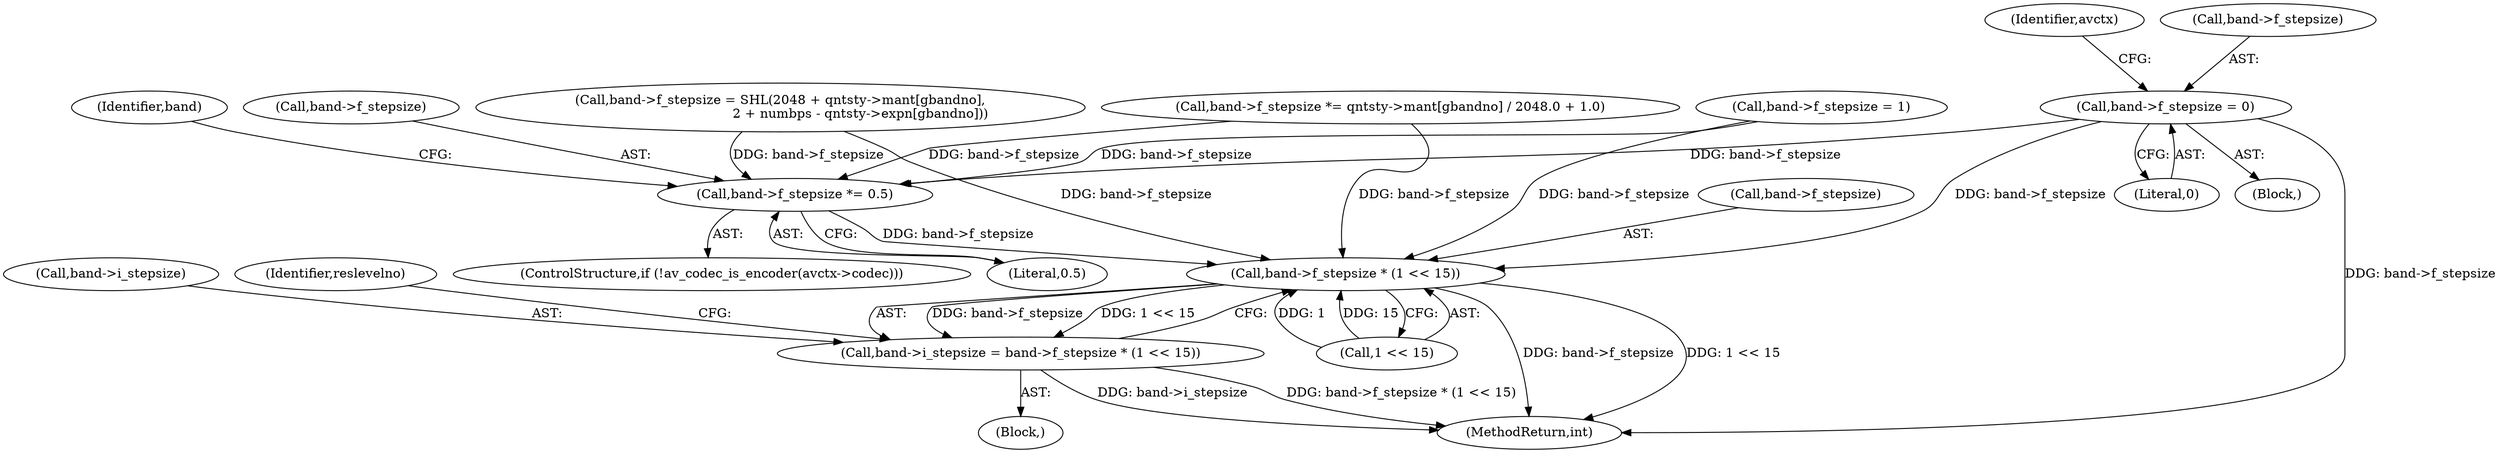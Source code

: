 digraph "0_FFmpeg_912ce9dd2080c5837285a471d750fa311e09b555_0@pointer" {
"1000630" [label="(Call,band->f_stepsize = 0)"];
"1000646" [label="(Call,band->f_stepsize *= 0.5)"];
"1000655" [label="(Call,band->f_stepsize * (1 << 15))"];
"1000651" [label="(Call,band->i_stepsize = band->f_stepsize * (1 << 15))"];
"1000647" [label="(Call,band->f_stepsize)"];
"1000651" [label="(Call,band->i_stepsize = band->f_stepsize * (1 << 15))"];
"1000650" [label="(Literal,0.5)"];
"1000646" [label="(Call,band->f_stepsize *= 0.5)"];
"1000656" [label="(Call,band->f_stepsize)"];
"1000640" [label="(ControlStructure,if (!av_codec_is_encoder(avctx->codec)))"];
"1000615" [label="(Call,band->f_stepsize *= qntsty->mant[gbandno] / 2048.0 + 1.0)"];
"1000664" [label="(Identifier,reslevelno)"];
"1000636" [label="(Identifier,avctx)"];
"1000552" [label="(Call,band->f_stepsize = 1)"];
"1000659" [label="(Call,1 << 15)"];
"1000653" [label="(Identifier,band)"];
"1000532" [label="(Block,)"];
"1000634" [label="(Literal,0)"];
"1000548" [label="(Block,)"];
"1000655" [label="(Call,band->f_stepsize * (1 << 15))"];
"1000652" [label="(Call,band->i_stepsize)"];
"1000630" [label="(Call,band->f_stepsize = 0)"];
"1000576" [label="(Call,band->f_stepsize = SHL(2048 + qntsty->mant[gbandno],\n                                       2 + numbps - qntsty->expn[gbandno]))"];
"1000631" [label="(Call,band->f_stepsize)"];
"1001573" [label="(MethodReturn,int)"];
"1000630" -> "1000548"  [label="AST: "];
"1000630" -> "1000634"  [label="CFG: "];
"1000631" -> "1000630"  [label="AST: "];
"1000634" -> "1000630"  [label="AST: "];
"1000636" -> "1000630"  [label="CFG: "];
"1000630" -> "1001573"  [label="DDG: band->f_stepsize"];
"1000630" -> "1000646"  [label="DDG: band->f_stepsize"];
"1000630" -> "1000655"  [label="DDG: band->f_stepsize"];
"1000646" -> "1000640"  [label="AST: "];
"1000646" -> "1000650"  [label="CFG: "];
"1000647" -> "1000646"  [label="AST: "];
"1000650" -> "1000646"  [label="AST: "];
"1000653" -> "1000646"  [label="CFG: "];
"1000552" -> "1000646"  [label="DDG: band->f_stepsize"];
"1000576" -> "1000646"  [label="DDG: band->f_stepsize"];
"1000615" -> "1000646"  [label="DDG: band->f_stepsize"];
"1000646" -> "1000655"  [label="DDG: band->f_stepsize"];
"1000655" -> "1000651"  [label="AST: "];
"1000655" -> "1000659"  [label="CFG: "];
"1000656" -> "1000655"  [label="AST: "];
"1000659" -> "1000655"  [label="AST: "];
"1000651" -> "1000655"  [label="CFG: "];
"1000655" -> "1001573"  [label="DDG: band->f_stepsize"];
"1000655" -> "1001573"  [label="DDG: 1 << 15"];
"1000655" -> "1000651"  [label="DDG: band->f_stepsize"];
"1000655" -> "1000651"  [label="DDG: 1 << 15"];
"1000552" -> "1000655"  [label="DDG: band->f_stepsize"];
"1000576" -> "1000655"  [label="DDG: band->f_stepsize"];
"1000615" -> "1000655"  [label="DDG: band->f_stepsize"];
"1000659" -> "1000655"  [label="DDG: 1"];
"1000659" -> "1000655"  [label="DDG: 15"];
"1000651" -> "1000532"  [label="AST: "];
"1000652" -> "1000651"  [label="AST: "];
"1000664" -> "1000651"  [label="CFG: "];
"1000651" -> "1001573"  [label="DDG: band->f_stepsize * (1 << 15)"];
"1000651" -> "1001573"  [label="DDG: band->i_stepsize"];
}
